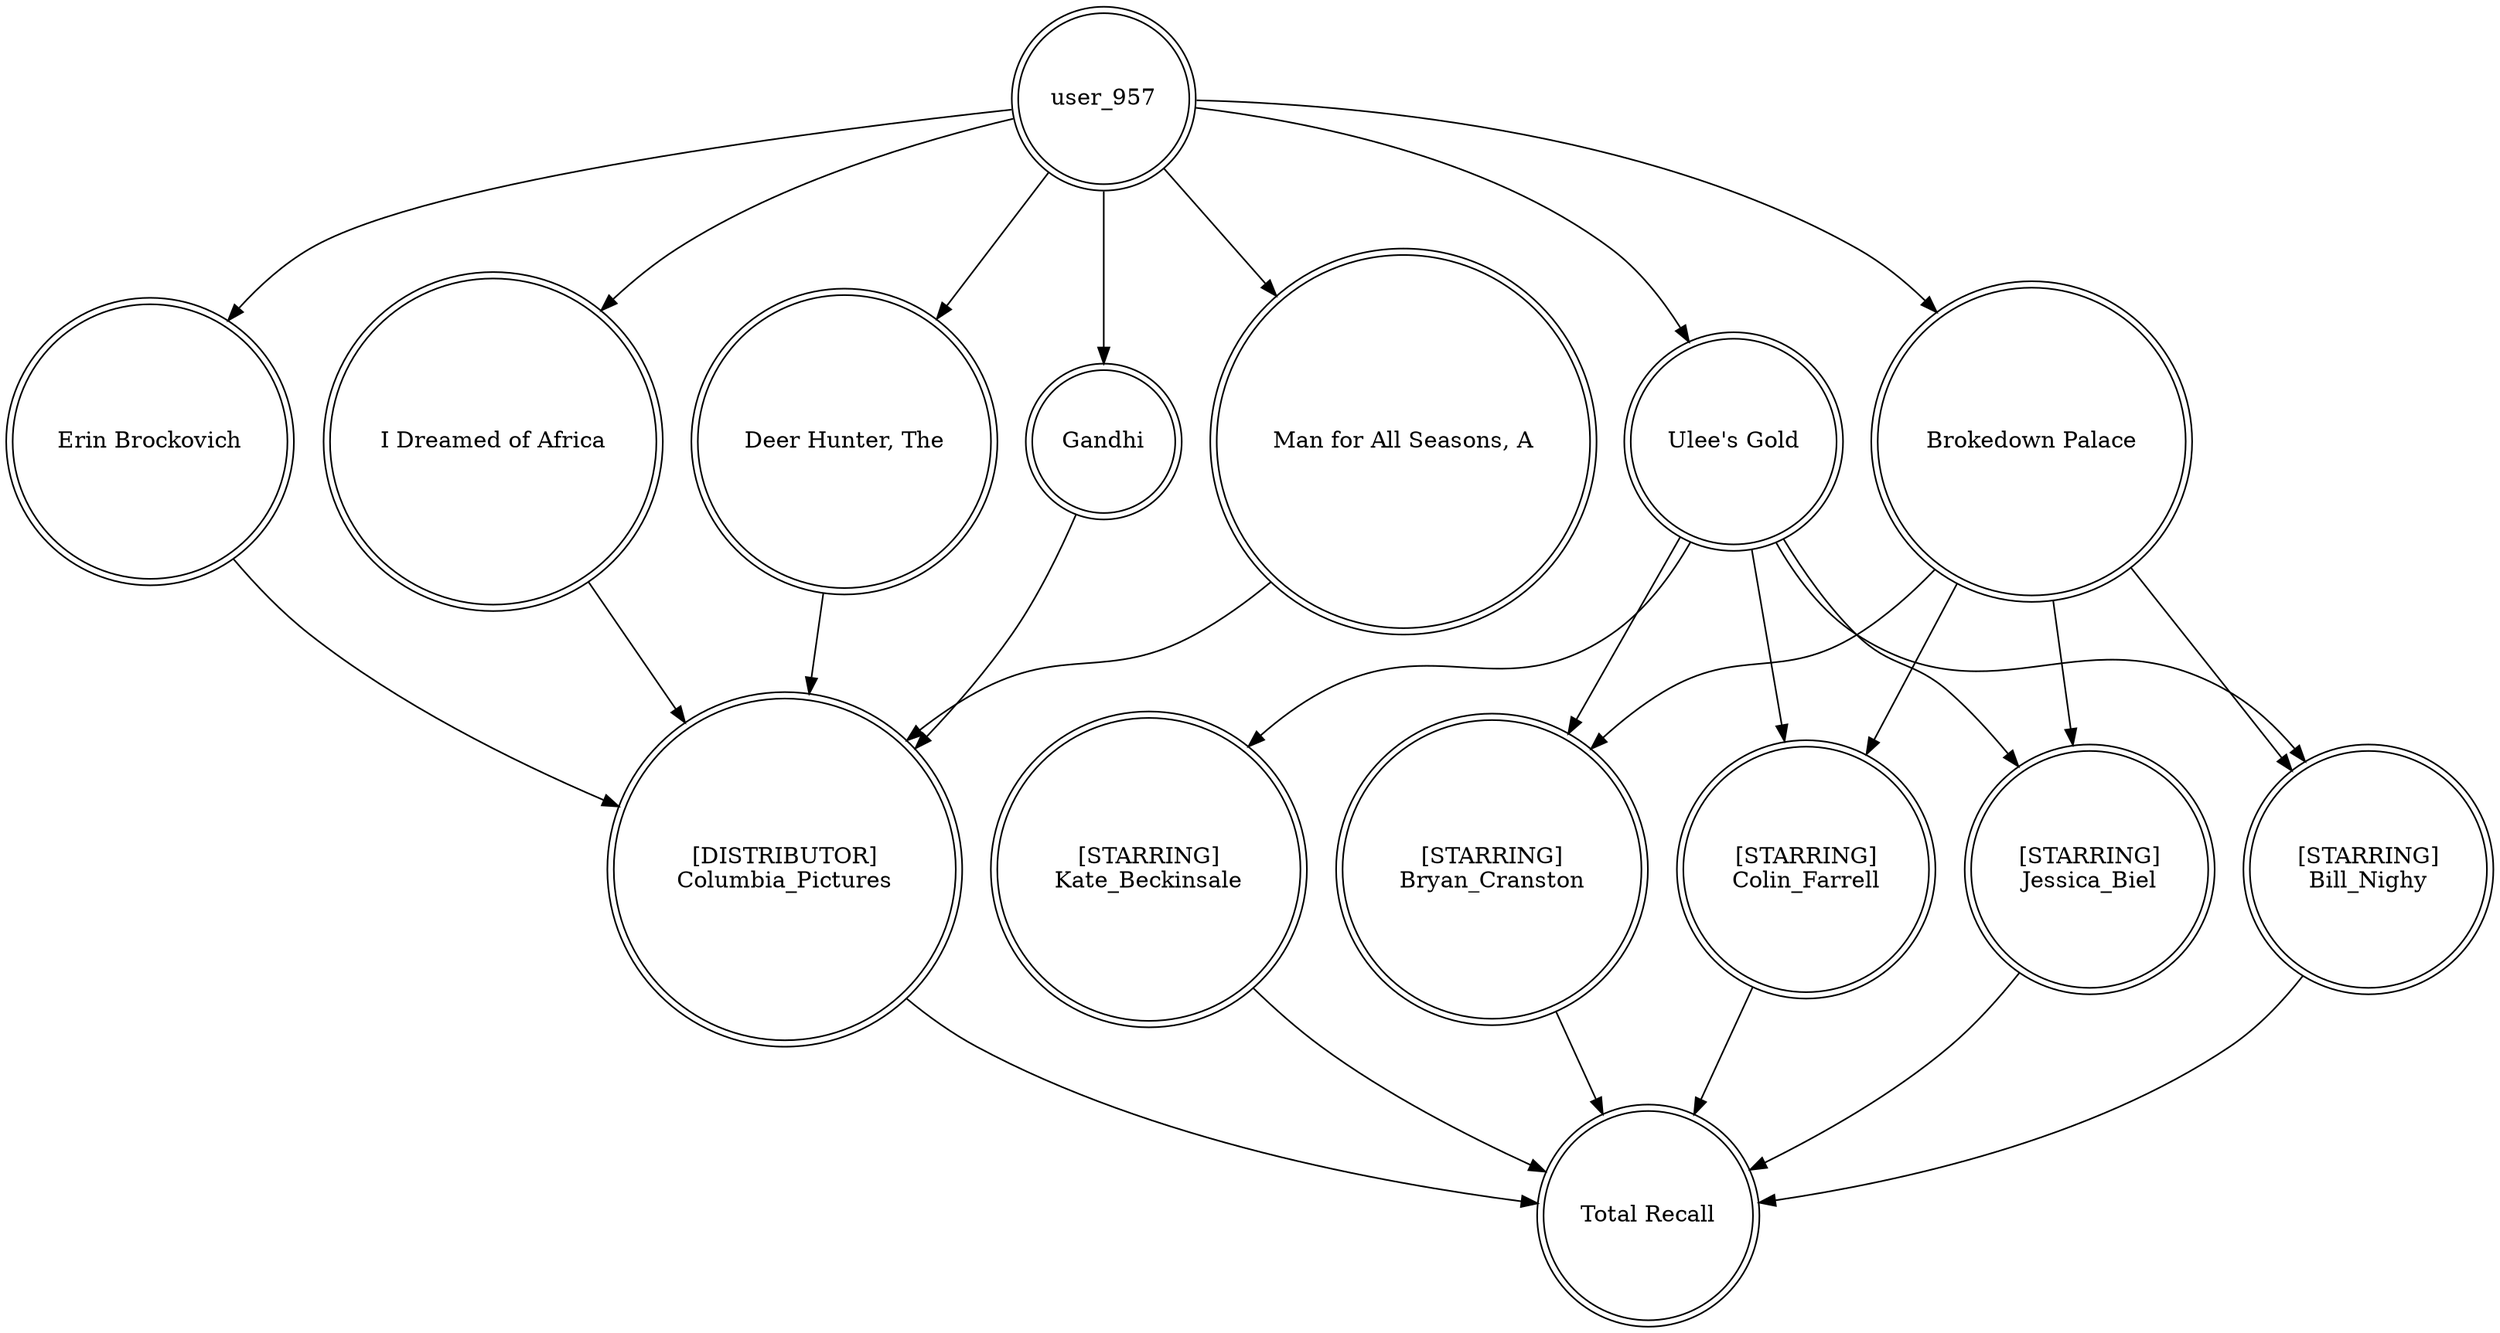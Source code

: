 digraph finite_state_machine {
	node [shape=doublecircle]
	user_957 -> "Man for All Seasons, A"
	"Ulee's Gold" -> "[STARRING]
Bryan_Cranston"
	"[STARRING]
Kate_Beckinsale" -> "Total Recall"
	"Ulee's Gold" -> "[STARRING]
Kate_Beckinsale"
	user_957 -> "Erin Brockovich"
	"I Dreamed of Africa" -> "[DISTRIBUTOR]
Columbia_Pictures"
	user_957 -> "Deer Hunter, The"
	"Deer Hunter, The" -> "[DISTRIBUTOR]
Columbia_Pictures"
	Gandhi -> "[DISTRIBUTOR]
Columbia_Pictures"
	user_957 -> "Brokedown Palace"
	"Brokedown Palace" -> "[STARRING]
Colin_Farrell"
	user_957 -> "I Dreamed of Africa"
	user_957 -> Gandhi
	"Ulee's Gold" -> "[STARRING]
Colin_Farrell"
	"[STARRING]
Jessica_Biel" -> "Total Recall"
	"[STARRING]
Colin_Farrell" -> "Total Recall"
	"[DISTRIBUTOR]
Columbia_Pictures" -> "Total Recall"
	"[STARRING]
Bill_Nighy" -> "Total Recall"
	"[STARRING]
Bryan_Cranston" -> "Total Recall"
	"Ulee's Gold" -> "[STARRING]
Bill_Nighy"
	"Brokedown Palace" -> "[STARRING]
Bryan_Cranston"
	"Brokedown Palace" -> "[STARRING]
Jessica_Biel"
	"Erin Brockovich" -> "[DISTRIBUTOR]
Columbia_Pictures"
	"Man for All Seasons, A" -> "[DISTRIBUTOR]
Columbia_Pictures"
	"Brokedown Palace" -> "[STARRING]
Bill_Nighy"
	user_957 -> "Ulee's Gold"
	"Ulee's Gold" -> "[STARRING]
Jessica_Biel"
}
